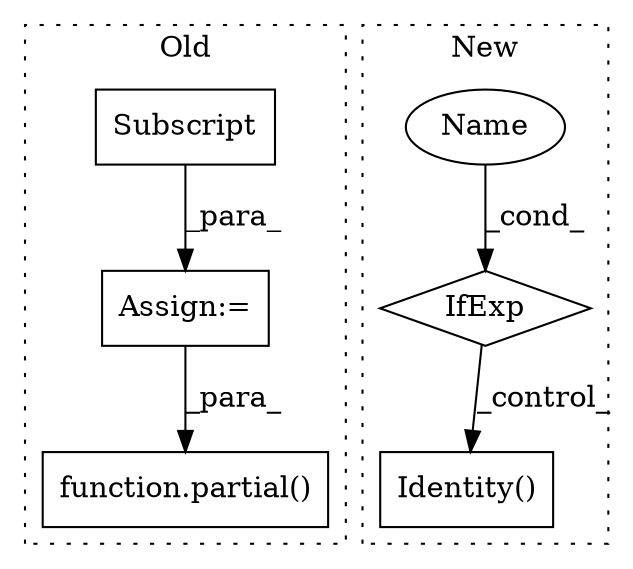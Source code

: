 digraph G {
subgraph cluster0 {
1 [label="function.partial()" a="75" s="2013,2028" l="8,1" shape="box"];
5 [label="Assign:=" a="68" s="1959" l="3" shape="box"];
6 [label="Subscript" a="63" s="1962,0" l="28,0" shape="box"];
label = "Old";
style="dotted";
}
subgraph cluster1 {
2 [label="IfExp" a="51" s="2488,2504" l="4,6" shape="diamond"];
3 [label="Identity()" a="75" s="2475" l="13" shape="box"];
4 [label="Name" a="87" s="2492" l="12" shape="ellipse"];
label = "New";
style="dotted";
}
2 -> 3 [label="_control_"];
4 -> 2 [label="_cond_"];
5 -> 1 [label="_para_"];
6 -> 5 [label="_para_"];
}